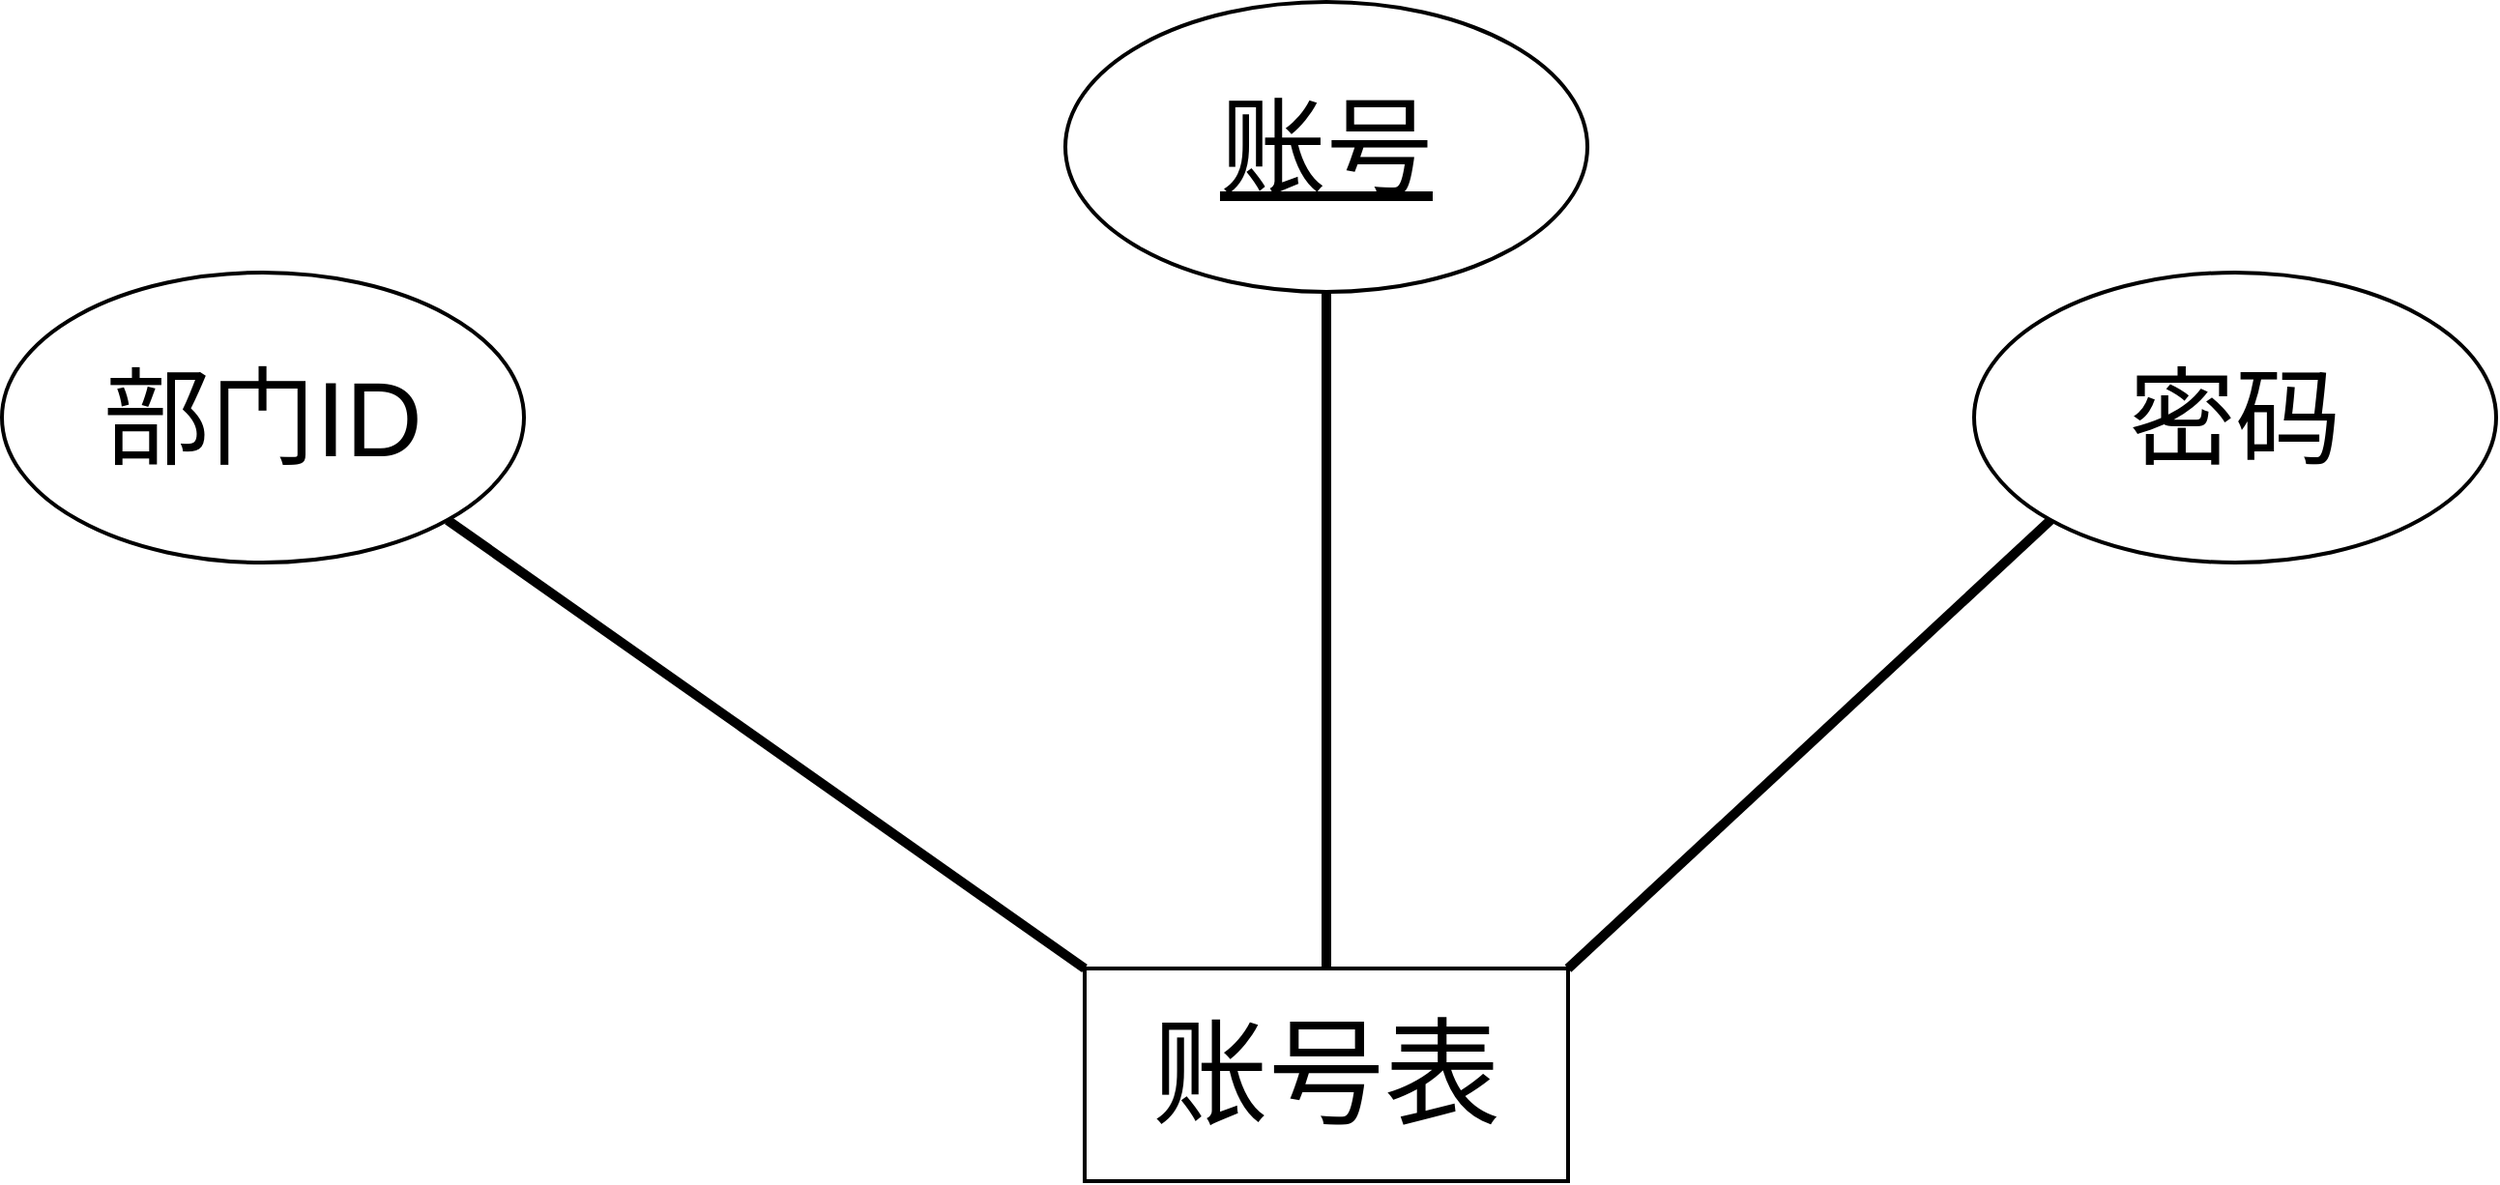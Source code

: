 <mxfile version="24.0.7" type="github">
  <diagram name="第 1 页" id="p651jWaBnr6e4khlEeQw">
    <mxGraphModel dx="5210" dy="2935" grid="1" gridSize="10" guides="1" tooltips="1" connect="1" arrows="1" fold="1" page="1" pageScale="1" pageWidth="1500" pageHeight="900" math="0" shadow="0">
      <root>
        <mxCell id="0" />
        <mxCell id="1" parent="0" />
        <mxCell id="MDYuNdcZ0_10N-lVc3r1-6" style="rounded=0;orthogonalLoop=1;jettySize=auto;html=1;exitX=0;exitY=0;exitDx=0;exitDy=0;entryX=1;entryY=1;entryDx=0;entryDy=0;strokeWidth=5;startArrow=none;startFill=0;endArrow=none;endFill=0;" edge="1" parent="1" source="MDYuNdcZ0_10N-lVc3r1-2" target="MDYuNdcZ0_10N-lVc3r1-3">
          <mxGeometry relative="1" as="geometry" />
        </mxCell>
        <mxCell id="MDYuNdcZ0_10N-lVc3r1-7" style="edgeStyle=none;rounded=0;orthogonalLoop=1;jettySize=auto;html=1;exitX=0.5;exitY=0;exitDx=0;exitDy=0;strokeWidth=5;endArrow=none;endFill=0;" edge="1" parent="1" source="MDYuNdcZ0_10N-lVc3r1-2" target="MDYuNdcZ0_10N-lVc3r1-4">
          <mxGeometry relative="1" as="geometry" />
        </mxCell>
        <mxCell id="MDYuNdcZ0_10N-lVc3r1-8" style="edgeStyle=none;rounded=0;orthogonalLoop=1;jettySize=auto;html=1;exitX=1;exitY=0;exitDx=0;exitDy=0;entryX=0;entryY=1;entryDx=0;entryDy=0;strokeWidth=5;endArrow=none;endFill=0;" edge="1" parent="1" source="MDYuNdcZ0_10N-lVc3r1-2" target="MDYuNdcZ0_10N-lVc3r1-5">
          <mxGeometry relative="1" as="geometry" />
        </mxCell>
        <mxCell id="MDYuNdcZ0_10N-lVc3r1-2" value="账号表" style="html=1;whiteSpace=wrap;fontSize=60;strokeWidth=2;" vertex="1" parent="1">
          <mxGeometry x="665" y="640" width="250" height="110" as="geometry" />
        </mxCell>
        <mxCell id="MDYuNdcZ0_10N-lVc3r1-3" value="部门ID" style="ellipse;whiteSpace=wrap;html=1;fontSize=55;strokeWidth=2;" vertex="1" parent="1">
          <mxGeometry x="105" y="280" width="270" height="150" as="geometry" />
        </mxCell>
        <mxCell id="MDYuNdcZ0_10N-lVc3r1-4" value="&lt;u&gt;账号&lt;/u&gt;" style="ellipse;whiteSpace=wrap;html=1;fontSize=55;strokeWidth=2;" vertex="1" parent="1">
          <mxGeometry x="655" y="140" width="270" height="150" as="geometry" />
        </mxCell>
        <mxCell id="MDYuNdcZ0_10N-lVc3r1-5" value="密码" style="ellipse;whiteSpace=wrap;html=1;fontSize=55;strokeWidth=2;" vertex="1" parent="1">
          <mxGeometry x="1125" y="280" width="270" height="150" as="geometry" />
        </mxCell>
      </root>
    </mxGraphModel>
  </diagram>
</mxfile>
